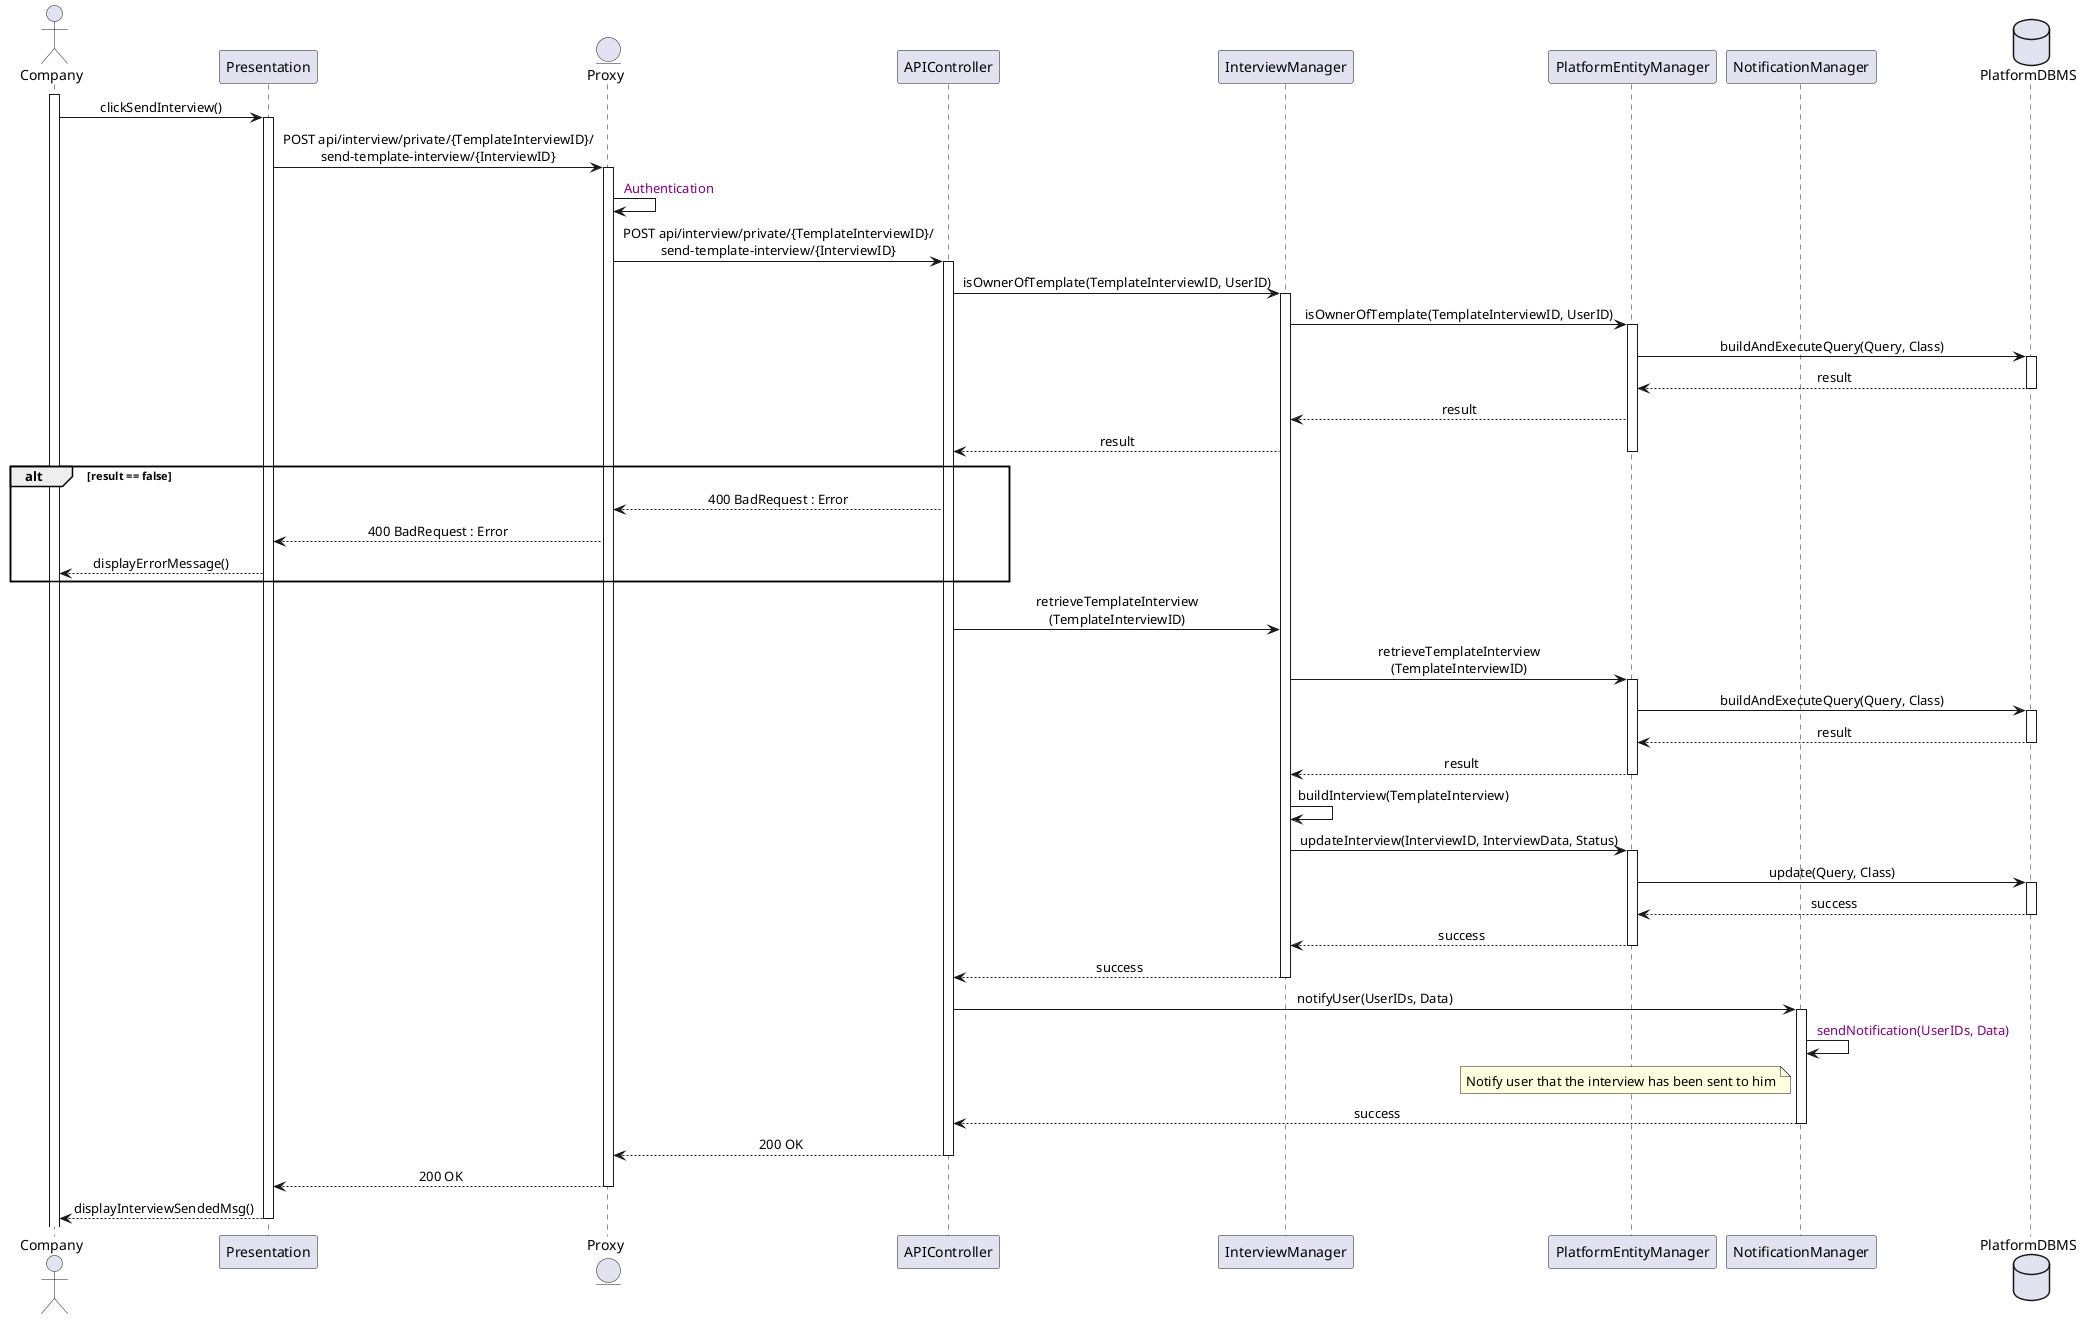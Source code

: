 @startuml 23CompanySendSavedInterview
skinparam sequenceMessageAlign center
actor Company
participant Presentation
entity Proxy
participant APIController
participant InterviewManager
participant PlatformEntityManager
participant NotificationManager
database PlatformDBMS

activate Company
Company -> Presentation : clickSendInterview()
activate Presentation
'body contain the InterviewID and TemplateInterviewID
Presentation -> Proxy : POST api/interview/private/{TemplateInterviewID}/\nsend-template-interview/{InterviewID}
activate Proxy
Proxy -> Proxy : <color:purple> Authentication
Proxy -> APIController : POST api/interview/private/{TemplateInterviewID}/\nsend-template-interview/{InterviewID}
activate APIController
APIController -> InterviewManager : isOwnerOfTemplate(TemplateInterviewID, UserID)
activate InterviewManager
InterviewManager -> PlatformEntityManager : isOwnerOfTemplate(TemplateInterviewID, UserID)
activate PlatformEntityManager
PlatformEntityManager -> PlatformDBMS : buildAndExecuteQuery(Query, Class)
activate PlatformDBMS
PlatformDBMS --> PlatformEntityManager : result
deactivate PlatformDBMS
PlatformEntityManager --> InterviewManager : result
InterviewManager --> APIController : result
deactivate PlatformEntityManager
alt result == false
    APIController --> Proxy : 400 BadRequest : Error
    Proxy --> Presentation : 400 BadRequest : Error
    Presentation --> Company : displayErrorMessage()
end
APIController -> InterviewManager : retrieveTemplateInterview\n(TemplateInterviewID)
InterviewManager -> PlatformEntityManager : retrieveTemplateInterview\n(TemplateInterviewID)
activate PlatformEntityManager
PlatformEntityManager -> PlatformDBMS : buildAndExecuteQuery(Query, Class)
activate PlatformDBMS
PlatformDBMS --> PlatformEntityManager : result
deactivate PlatformDBMS
PlatformEntityManager --> InterviewManager : result
deactivate PlatformEntityManager
'this return the InterviewData
InterviewManager -> InterviewManager : buildInterview(TemplateInterview)
InterviewManager -> PlatformEntityManager : updateInterview(InterviewID, InterviewData, Status)
activate PlatformEntityManager
PlatformEntityManager -> PlatformDBMS : update(Query, Class)
activate PlatformDBMS
PlatformDBMS --> PlatformEntityManager : success
deactivate PlatformDBMS
PlatformEntityManager --> InterviewManager : success
deactivate PlatformEntityManager
InterviewManager --> APIController : success
deactivate InterviewManager
APIController -> NotificationManager : notifyUser(UserIDs, Data)
activate NotificationManager
NotificationManager -> NotificationManager : <color:purple> sendNotification(UserIDs, Data)
note left of NotificationManager : Notify user that the interview has been sent to him
NotificationManager --> APIController : success
deactivate NotificationManager
APIController --> Proxy : 200 OK
deactivate APIController
Proxy --> Presentation : 200 OK
deactivate Proxy
Presentation --> Company : displayInterviewSendedMsg()
deactivate Presentation
@enduml